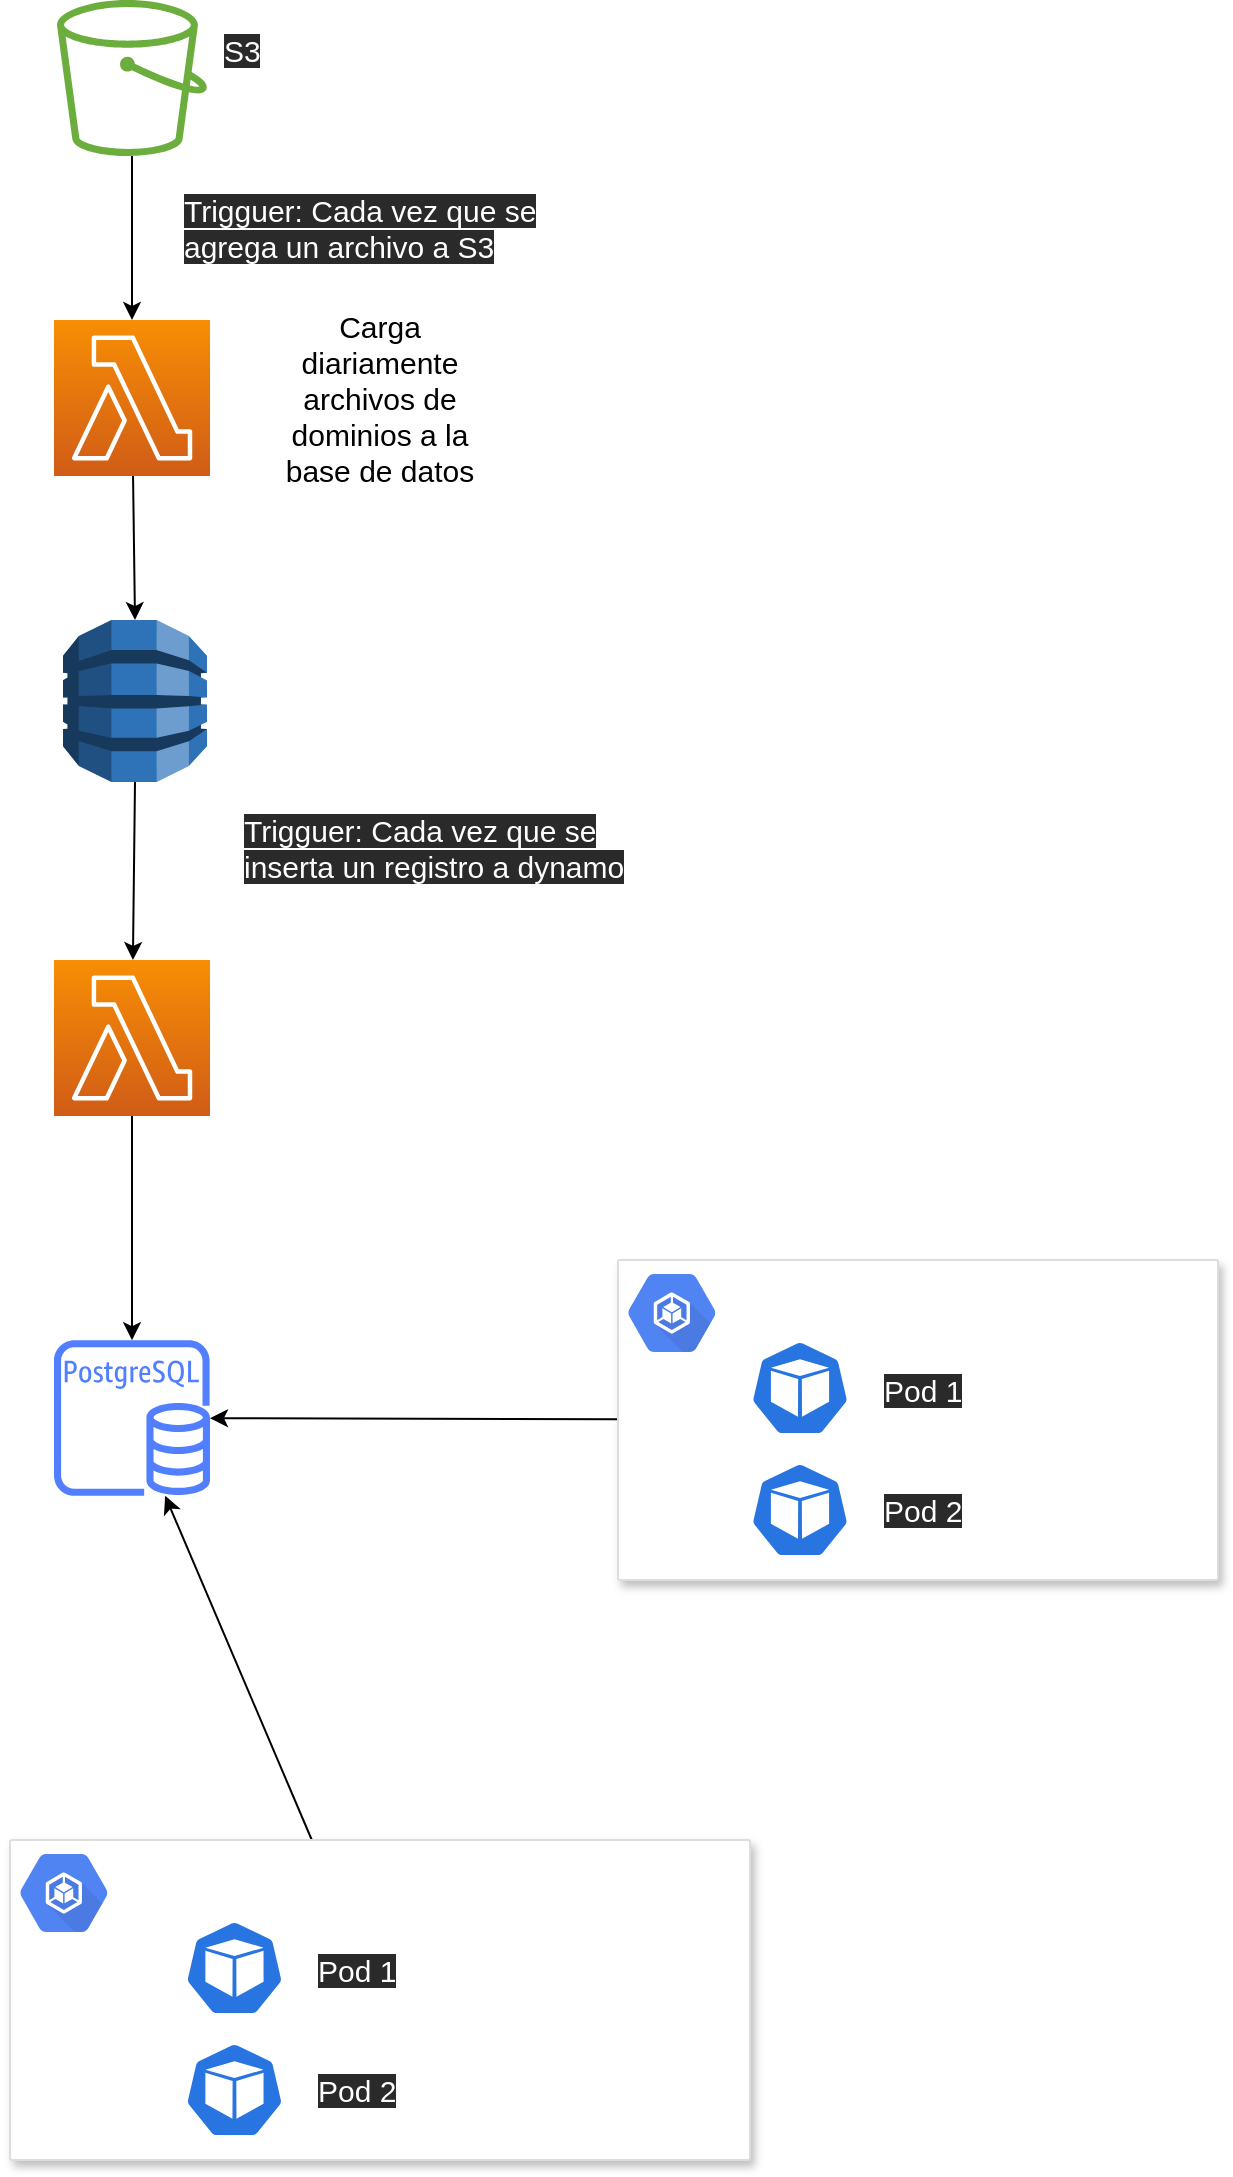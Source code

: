 <mxfile>
    <diagram id="_afLqcUvEg_AGdNFsvnk" name="Page-1">
        <mxGraphModel dx="803" dy="1014" grid="1" gridSize="10" guides="1" tooltips="1" connect="1" arrows="1" fold="1" page="1" pageScale="1" pageWidth="827" pageHeight="1169" math="0" shadow="0">
            <root>
                <mxCell id="0"/>
                <mxCell id="1" parent="0"/>
                <mxCell id="16" style="edgeStyle=none;html=1;" edge="1" parent="1" source="13" target="14">
                    <mxGeometry relative="1" as="geometry"/>
                </mxCell>
                <mxCell id="13" value="" style="outlineConnect=0;fontColor=#232F3E;gradientColor=none;fillColor=#6CAE3E;strokeColor=none;dashed=0;verticalLabelPosition=bottom;verticalAlign=top;align=center;html=1;fontSize=12;fontStyle=0;aspect=fixed;pointerEvents=1;shape=mxgraph.aws4.bucket;" vertex="1" parent="1">
                    <mxGeometry x="71.5" y="30" width="75" height="78" as="geometry"/>
                </mxCell>
                <mxCell id="17" style="edgeStyle=none;html=1;entryX=0.5;entryY=0;entryDx=0;entryDy=0;entryPerimeter=0;" edge="1" parent="1" source="14" target="28">
                    <mxGeometry relative="1" as="geometry">
                        <mxPoint x="109" y="340" as="targetPoint"/>
                    </mxGeometry>
                </mxCell>
                <mxCell id="14" value="" style="points=[[0,0,0],[0.25,0,0],[0.5,0,0],[0.75,0,0],[1,0,0],[0,1,0],[0.25,1,0],[0.5,1,0],[0.75,1,0],[1,1,0],[0,0.25,0],[0,0.5,0],[0,0.75,0],[1,0.25,0],[1,0.5,0],[1,0.75,0]];outlineConnect=0;fontColor=#232F3E;gradientColor=#F78E04;gradientDirection=north;fillColor=#D05C17;strokeColor=#ffffff;dashed=0;verticalLabelPosition=bottom;verticalAlign=top;align=center;html=1;fontSize=12;fontStyle=0;aspect=fixed;shape=mxgraph.aws4.resourceIcon;resIcon=mxgraph.aws4.lambda;" vertex="1" parent="1">
                    <mxGeometry x="70" y="190" width="78" height="78" as="geometry"/>
                </mxCell>
                <mxCell id="15" value="Carga diariamente archivos de dominios a la base de datos" style="rounded=1;fontSize=15;labelBorderColor=none;whiteSpace=wrap;html=1;strokeColor=none;fillColor=none;" vertex="1" parent="1">
                    <mxGeometry x="173" y="199" width="120" height="60" as="geometry"/>
                </mxCell>
                <mxCell id="27" style="edgeStyle=none;html=1;" edge="1" parent="1" source="20" target="26">
                    <mxGeometry relative="1" as="geometry"/>
                </mxCell>
                <mxCell id="20" value="" style="strokeColor=#dddddd;shadow=1;strokeWidth=1;rounded=1;absoluteArcSize=1;arcSize=2;" vertex="1" parent="1">
                    <mxGeometry x="352" y="660" width="300" height="160" as="geometry"/>
                </mxCell>
                <mxCell id="21" value="&lt;span style=&quot;color: rgb(255 , 255 , 255) ; font-size: 15px&quot;&gt;Microservicio consultar phishing&lt;/span&gt;" style="dashed=0;connectable=0;html=1;fillColor=#5184F3;strokeColor=none;shape=mxgraph.gcp2.container_engine;part=1;labelPosition=right;verticalLabelPosition=middle;align=left;verticalAlign=top;spacingLeft=5;fontColor=#999999;fontSize=12;spacingTop=-8;" vertex="1" parent="20">
                    <mxGeometry width="44" height="39" relative="1" as="geometry">
                        <mxPoint x="5" y="7" as="offset"/>
                    </mxGeometry>
                </mxCell>
                <mxCell id="18" value="" style="html=1;dashed=0;whitespace=wrap;fillColor=#2875E2;strokeColor=#ffffff;points=[[0.005,0.63,0],[0.1,0.2,0],[0.9,0.2,0],[0.5,0,0],[0.995,0.63,0],[0.72,0.99,0],[0.5,1,0],[0.28,0.99,0]];shape=mxgraph.kubernetes.icon;prIcon=pod" vertex="1" parent="20">
                    <mxGeometry x="66" y="40" width="50" height="48" as="geometry"/>
                </mxCell>
                <mxCell id="19" value="" style="html=1;dashed=0;whitespace=wrap;fillColor=#2875E2;strokeColor=#ffffff;points=[[0.005,0.63,0],[0.1,0.2,0],[0.9,0.2,0],[0.5,0,0],[0.995,0.63,0],[0.72,0.99,0],[0.5,1,0],[0.28,0.99,0]];shape=mxgraph.kubernetes.icon;prIcon=pod" vertex="1" parent="20">
                    <mxGeometry x="66" y="101" width="50" height="48" as="geometry"/>
                </mxCell>
                <mxCell id="23" value="&lt;span style=&quot;color: rgb(255 , 255 , 255) ; font-family: &amp;#34;helvetica&amp;#34; ; font-size: 15px ; font-style: normal ; font-weight: 400 ; letter-spacing: normal ; text-align: left ; text-indent: 0px ; text-transform: none ; word-spacing: 0px ; background-color: rgb(42 , 42 , 42) ; display: inline ; float: none&quot;&gt;Pod 1&lt;/span&gt;" style="text;whiteSpace=wrap;html=1;" vertex="1" parent="1">
                    <mxGeometry x="483" y="710" width="60" height="30" as="geometry"/>
                </mxCell>
                <mxCell id="24" value="&lt;span style=&quot;color: rgb(255 , 255 , 255) ; font-family: &amp;#34;helvetica&amp;#34; ; font-size: 15px ; font-style: normal ; font-weight: 400 ; letter-spacing: normal ; text-align: left ; text-indent: 0px ; text-transform: none ; word-spacing: 0px ; background-color: rgb(42 , 42 , 42) ; display: inline ; float: none&quot;&gt;Pod 2&lt;/span&gt;" style="text;whiteSpace=wrap;html=1;" vertex="1" parent="1">
                    <mxGeometry x="483" y="770" width="60" height="30" as="geometry"/>
                </mxCell>
                <mxCell id="26" value="" style="outlineConnect=0;fontColor=#232F3E;gradientColor=none;fillColor=#527FFF;strokeColor=none;dashed=0;verticalLabelPosition=bottom;verticalAlign=top;align=center;html=1;fontSize=12;fontStyle=0;aspect=fixed;pointerEvents=1;shape=mxgraph.aws4.rds_postgresql_instance;" vertex="1" parent="1">
                    <mxGeometry x="70" y="700" width="78" height="78" as="geometry"/>
                </mxCell>
                <mxCell id="40" style="edgeStyle=none;html=1;exitX=0.5;exitY=1;exitDx=0;exitDy=0;exitPerimeter=0;fontSize=15;fontColor=#f0f0f0;" edge="1" parent="1" source="28" target="39">
                    <mxGeometry relative="1" as="geometry"/>
                </mxCell>
                <mxCell id="28" value="" style="outlineConnect=0;dashed=0;verticalLabelPosition=bottom;verticalAlign=top;align=center;html=1;shape=mxgraph.aws3.dynamo_db;fillColor=#2E73B8;gradientColor=none;" vertex="1" parent="1">
                    <mxGeometry x="74.5" y="340" width="72" height="81" as="geometry"/>
                </mxCell>
                <mxCell id="31" value="&lt;span style=&quot;color: rgb(255 , 255 , 255) ; font-family: &amp;#34;helvetica&amp;#34; ; font-size: 15px ; font-style: normal ; font-weight: 400 ; letter-spacing: normal ; text-align: left ; text-indent: 0px ; text-transform: none ; word-spacing: 0px ; background-color: rgb(42 , 42 , 42) ; display: inline ; float: none&quot;&gt;S3&lt;/span&gt;" style="text;whiteSpace=wrap;html=1;" vertex="1" parent="1">
                    <mxGeometry x="153" y="40" width="30" height="30" as="geometry"/>
                </mxCell>
                <mxCell id="32" value="&lt;font color=&quot;#ffffff&quot; face=&quot;helvetica&quot;&gt;&lt;span style=&quot;font-size: 15px&quot;&gt;Dynamo DB&lt;/span&gt;&lt;/font&gt;" style="text;whiteSpace=wrap;html=1;" vertex="1" parent="1">
                    <mxGeometry x="163" y="330" width="60" height="30" as="geometry"/>
                </mxCell>
                <mxCell id="47" style="edgeStyle=none;html=1;fontSize=15;fontColor=#f0f0f0;" edge="1" parent="1" source="34" target="26">
                    <mxGeometry relative="1" as="geometry"/>
                </mxCell>
                <mxCell id="34" value="" style="strokeColor=#dddddd;shadow=1;strokeWidth=1;rounded=1;absoluteArcSize=1;arcSize=2;" vertex="1" parent="1">
                    <mxGeometry x="48" y="950" width="370" height="160" as="geometry"/>
                </mxCell>
                <mxCell id="35" value="&lt;span style=&quot;color: rgb(255 , 255 , 255) ; font-size: 15px&quot;&gt;Microservicio consultar dominio no detectado&lt;/span&gt;" style="dashed=0;connectable=0;html=1;fillColor=#5184F3;strokeColor=none;shape=mxgraph.gcp2.container_engine;part=1;labelPosition=right;verticalLabelPosition=middle;align=left;verticalAlign=top;spacingLeft=5;fontColor=#999999;fontSize=12;spacingTop=-8;" vertex="1" parent="34">
                    <mxGeometry width="44" height="39" relative="1" as="geometry">
                        <mxPoint x="5" y="7" as="offset"/>
                    </mxGeometry>
                </mxCell>
                <mxCell id="36" value="" style="html=1;dashed=0;whitespace=wrap;fillColor=#2875E2;strokeColor=#ffffff;points=[[0.005,0.63,0],[0.1,0.2,0],[0.9,0.2,0],[0.5,0,0],[0.995,0.63,0],[0.72,0.99,0],[0.5,1,0],[0.28,0.99,0]];shape=mxgraph.kubernetes.icon;prIcon=pod" vertex="1" parent="34">
                    <mxGeometry x="81.4" y="40" width="61.667" height="48" as="geometry"/>
                </mxCell>
                <mxCell id="37" value="" style="html=1;dashed=0;whitespace=wrap;fillColor=#2875E2;strokeColor=#ffffff;points=[[0.005,0.63,0],[0.1,0.2,0],[0.9,0.2,0],[0.5,0,0],[0.995,0.63,0],[0.72,0.99,0],[0.5,1,0],[0.28,0.99,0]];shape=mxgraph.kubernetes.icon;prIcon=pod" vertex="1" parent="34">
                    <mxGeometry x="81.4" y="101" width="61.667" height="48" as="geometry"/>
                </mxCell>
                <mxCell id="38" value="&lt;span style=&quot;color: rgb(255 , 255 , 255) ; font-family: &amp;#34;helvetica&amp;#34; ; font-size: 15px ; font-style: normal ; font-weight: 400 ; letter-spacing: normal ; text-align: left ; text-indent: 0px ; text-transform: none ; word-spacing: 0px ; background-color: rgb(42 , 42 , 42) ; display: inline ; float: none&quot;&gt;Trigguer: Cada vez que se inserta un registro a dynamo&lt;/span&gt;" style="text;whiteSpace=wrap;html=1;" vertex="1" parent="1">
                    <mxGeometry x="163" y="430" width="200" height="30" as="geometry"/>
                </mxCell>
                <mxCell id="41" style="edgeStyle=none;html=1;exitX=0.5;exitY=1;exitDx=0;exitDy=0;exitPerimeter=0;fontSize=15;fontColor=#f0f0f0;" edge="1" parent="1" source="39" target="26">
                    <mxGeometry relative="1" as="geometry"/>
                </mxCell>
                <mxCell id="39" value="" style="points=[[0,0,0],[0.25,0,0],[0.5,0,0],[0.75,0,0],[1,0,0],[0,1,0],[0.25,1,0],[0.5,1,0],[0.75,1,0],[1,1,0],[0,0.25,0],[0,0.5,0],[0,0.75,0],[1,0.25,0],[1,0.5,0],[1,0.75,0]];outlineConnect=0;fontColor=#232F3E;gradientColor=#F78E04;gradientDirection=north;fillColor=#D05C17;strokeColor=#ffffff;dashed=0;verticalLabelPosition=bottom;verticalAlign=top;align=center;html=1;fontSize=12;fontStyle=0;aspect=fixed;shape=mxgraph.aws4.resourceIcon;resIcon=mxgraph.aws4.lambda;" vertex="1" parent="1">
                    <mxGeometry x="70" y="510" width="78" height="78" as="geometry"/>
                </mxCell>
                <mxCell id="42" value="&lt;font color=&quot;#ffffff&quot; face=&quot;helvetica&quot;&gt;&lt;span style=&quot;font-size: 15px&quot;&gt;Calcula la similitud de ese dominio con mi listado de clientes&lt;/span&gt;&lt;/font&gt;" style="text;whiteSpace=wrap;html=1;" vertex="1" parent="1">
                    <mxGeometry x="173" y="520" width="200" height="30" as="geometry"/>
                </mxCell>
                <mxCell id="48" value="&lt;span style=&quot;color: rgb(255 , 255 , 255) ; font-family: &amp;#34;helvetica&amp;#34; ; font-size: 15px ; font-style: normal ; font-weight: 400 ; letter-spacing: normal ; text-align: left ; text-indent: 0px ; text-transform: none ; word-spacing: 0px ; background-color: rgb(42 , 42 , 42) ; display: inline ; float: none&quot;&gt;Pod 1&lt;/span&gt;" style="text;whiteSpace=wrap;html=1;" vertex="1" parent="1">
                    <mxGeometry x="200" y="1000" width="60" height="30" as="geometry"/>
                </mxCell>
                <mxCell id="49" value="&lt;span style=&quot;color: rgb(255 , 255 , 255) ; font-family: &amp;#34;helvetica&amp;#34; ; font-size: 15px ; font-style: normal ; font-weight: 400 ; letter-spacing: normal ; text-align: left ; text-indent: 0px ; text-transform: none ; word-spacing: 0px ; background-color: rgb(42 , 42 , 42) ; display: inline ; float: none&quot;&gt;Pod 2&lt;/span&gt;" style="text;whiteSpace=wrap;html=1;" vertex="1" parent="1">
                    <mxGeometry x="200" y="1060" width="60" height="30" as="geometry"/>
                </mxCell>
                <mxCell id="51" value="&lt;span style=&quot;color: rgb(255 , 255 , 255) ; font-family: &amp;#34;helvetica&amp;#34; ; font-size: 15px ; font-style: normal ; font-weight: 400 ; letter-spacing: normal ; text-align: left ; text-indent: 0px ; text-transform: none ; word-spacing: 0px ; background-color: rgb(42 , 42 , 42) ; display: inline ; float: none&quot;&gt;Trigguer: Cada vez que se agrega un archivo a S3&lt;/span&gt;" style="text;whiteSpace=wrap;html=1;" vertex="1" parent="1">
                    <mxGeometry x="133" y="120" width="200" height="30" as="geometry"/>
                </mxCell>
            </root>
        </mxGraphModel>
    </diagram>
</mxfile>